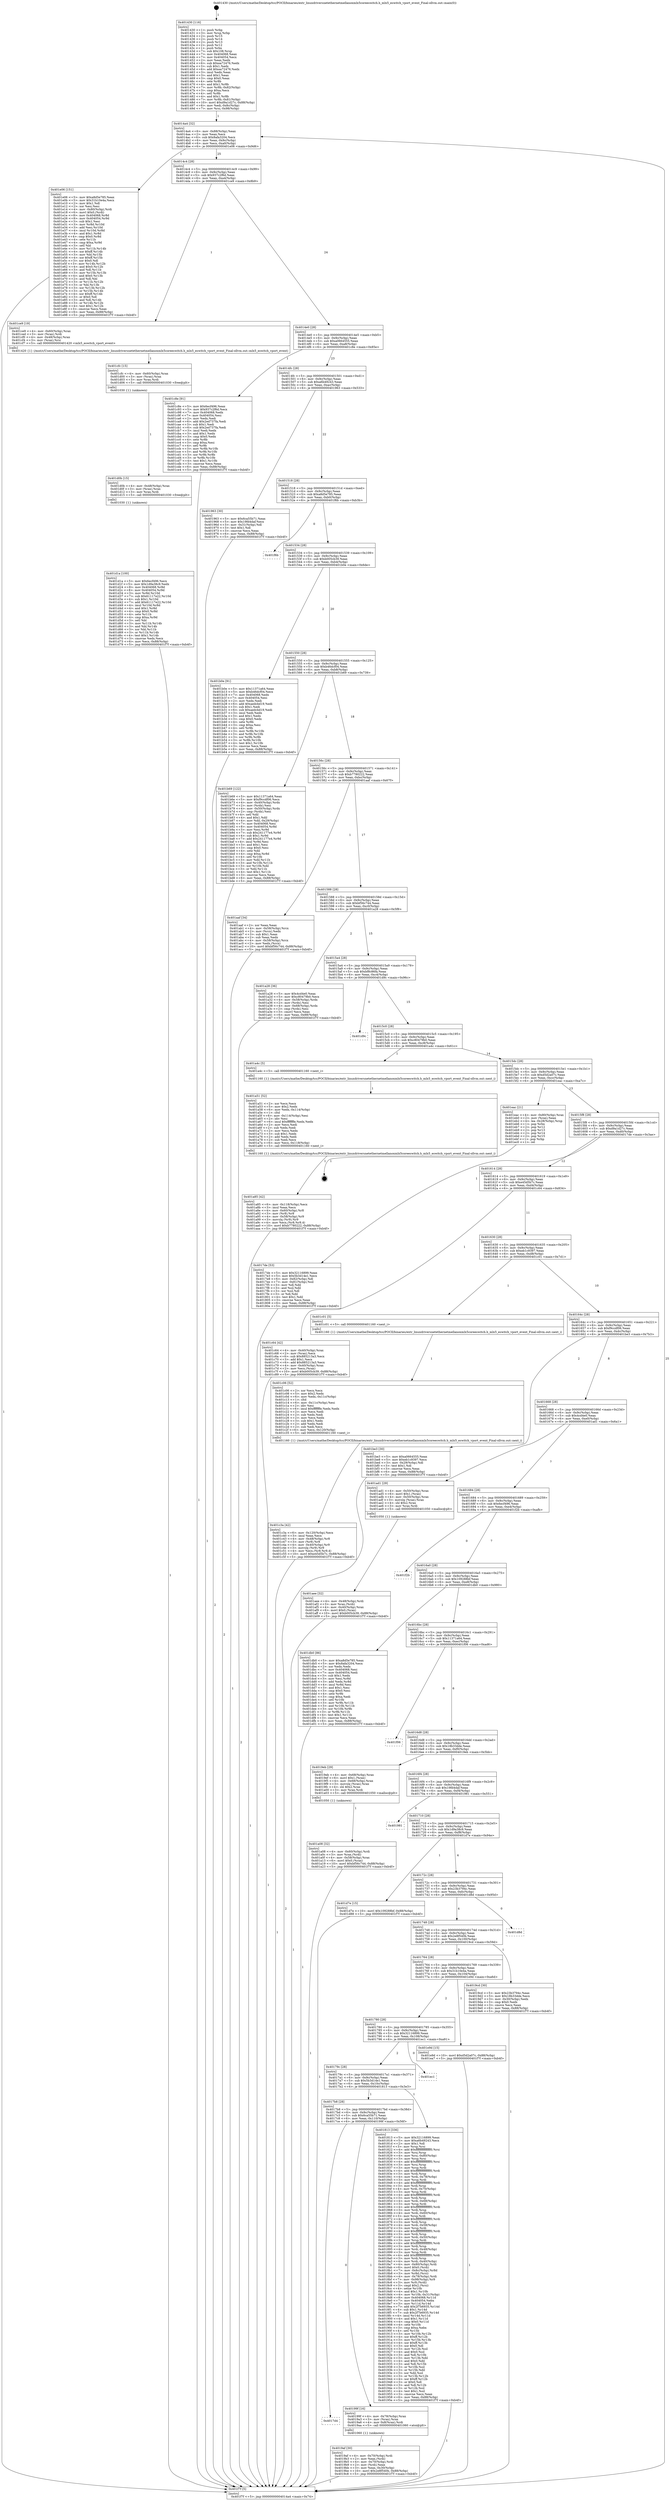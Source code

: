 digraph "0x401430" {
  label = "0x401430 (/mnt/c/Users/mathe/Desktop/tcc/POCII/binaries/extr_linuxdriversnetethernetmellanoxmlx5coreeswitch.h_mlx5_eswitch_vport_event_Final-ollvm.out::main(0))"
  labelloc = "t"
  node[shape=record]

  Entry [label="",width=0.3,height=0.3,shape=circle,fillcolor=black,style=filled]
  "0x4014a4" [label="{
     0x4014a4 [32]\l
     | [instrs]\l
     &nbsp;&nbsp;0x4014a4 \<+6\>: mov -0x88(%rbp),%eax\l
     &nbsp;&nbsp;0x4014aa \<+2\>: mov %eax,%ecx\l
     &nbsp;&nbsp;0x4014ac \<+6\>: sub $0x8afa3204,%ecx\l
     &nbsp;&nbsp;0x4014b2 \<+6\>: mov %eax,-0x9c(%rbp)\l
     &nbsp;&nbsp;0x4014b8 \<+6\>: mov %ecx,-0xa0(%rbp)\l
     &nbsp;&nbsp;0x4014be \<+6\>: je 0000000000401e06 \<main+0x9d6\>\l
  }"]
  "0x401e06" [label="{
     0x401e06 [151]\l
     | [instrs]\l
     &nbsp;&nbsp;0x401e06 \<+5\>: mov $0xa8d5e785,%eax\l
     &nbsp;&nbsp;0x401e0b \<+5\>: mov $0x31b10e4a,%ecx\l
     &nbsp;&nbsp;0x401e10 \<+2\>: mov $0x1,%dl\l
     &nbsp;&nbsp;0x401e12 \<+2\>: xor %esi,%esi\l
     &nbsp;&nbsp;0x401e14 \<+4\>: mov -0x80(%rbp),%rdi\l
     &nbsp;&nbsp;0x401e18 \<+6\>: movl $0x0,(%rdi)\l
     &nbsp;&nbsp;0x401e1e \<+8\>: mov 0x404068,%r8d\l
     &nbsp;&nbsp;0x401e26 \<+8\>: mov 0x404054,%r9d\l
     &nbsp;&nbsp;0x401e2e \<+3\>: sub $0x1,%esi\l
     &nbsp;&nbsp;0x401e31 \<+3\>: mov %r8d,%r10d\l
     &nbsp;&nbsp;0x401e34 \<+3\>: add %esi,%r10d\l
     &nbsp;&nbsp;0x401e37 \<+4\>: imul %r10d,%r8d\l
     &nbsp;&nbsp;0x401e3b \<+4\>: and $0x1,%r8d\l
     &nbsp;&nbsp;0x401e3f \<+4\>: cmp $0x0,%r8d\l
     &nbsp;&nbsp;0x401e43 \<+4\>: sete %r11b\l
     &nbsp;&nbsp;0x401e47 \<+4\>: cmp $0xa,%r9d\l
     &nbsp;&nbsp;0x401e4b \<+3\>: setl %bl\l
     &nbsp;&nbsp;0x401e4e \<+3\>: mov %r11b,%r14b\l
     &nbsp;&nbsp;0x401e51 \<+4\>: xor $0xff,%r14b\l
     &nbsp;&nbsp;0x401e55 \<+3\>: mov %bl,%r15b\l
     &nbsp;&nbsp;0x401e58 \<+4\>: xor $0xff,%r15b\l
     &nbsp;&nbsp;0x401e5c \<+3\>: xor $0x0,%dl\l
     &nbsp;&nbsp;0x401e5f \<+3\>: mov %r14b,%r12b\l
     &nbsp;&nbsp;0x401e62 \<+4\>: and $0x0,%r12b\l
     &nbsp;&nbsp;0x401e66 \<+3\>: and %dl,%r11b\l
     &nbsp;&nbsp;0x401e69 \<+3\>: mov %r15b,%r13b\l
     &nbsp;&nbsp;0x401e6c \<+4\>: and $0x0,%r13b\l
     &nbsp;&nbsp;0x401e70 \<+2\>: and %dl,%bl\l
     &nbsp;&nbsp;0x401e72 \<+3\>: or %r11b,%r12b\l
     &nbsp;&nbsp;0x401e75 \<+3\>: or %bl,%r13b\l
     &nbsp;&nbsp;0x401e78 \<+3\>: xor %r13b,%r12b\l
     &nbsp;&nbsp;0x401e7b \<+3\>: or %r15b,%r14b\l
     &nbsp;&nbsp;0x401e7e \<+4\>: xor $0xff,%r14b\l
     &nbsp;&nbsp;0x401e82 \<+3\>: or $0x0,%dl\l
     &nbsp;&nbsp;0x401e85 \<+3\>: and %dl,%r14b\l
     &nbsp;&nbsp;0x401e88 \<+3\>: or %r14b,%r12b\l
     &nbsp;&nbsp;0x401e8b \<+4\>: test $0x1,%r12b\l
     &nbsp;&nbsp;0x401e8f \<+3\>: cmovne %ecx,%eax\l
     &nbsp;&nbsp;0x401e92 \<+6\>: mov %eax,-0x88(%rbp)\l
     &nbsp;&nbsp;0x401e98 \<+5\>: jmp 0000000000401f7f \<main+0xb4f\>\l
  }"]
  "0x4014c4" [label="{
     0x4014c4 [28]\l
     | [instrs]\l
     &nbsp;&nbsp;0x4014c4 \<+5\>: jmp 00000000004014c9 \<main+0x99\>\l
     &nbsp;&nbsp;0x4014c9 \<+6\>: mov -0x9c(%rbp),%eax\l
     &nbsp;&nbsp;0x4014cf \<+5\>: sub $0x937c2f6d,%eax\l
     &nbsp;&nbsp;0x4014d4 \<+6\>: mov %eax,-0xa4(%rbp)\l
     &nbsp;&nbsp;0x4014da \<+6\>: je 0000000000401ce9 \<main+0x8b9\>\l
  }"]
  Exit [label="",width=0.3,height=0.3,shape=circle,fillcolor=black,style=filled,peripheries=2]
  "0x401ce9" [label="{
     0x401ce9 [19]\l
     | [instrs]\l
     &nbsp;&nbsp;0x401ce9 \<+4\>: mov -0x60(%rbp),%rax\l
     &nbsp;&nbsp;0x401ced \<+3\>: mov (%rax),%rdi\l
     &nbsp;&nbsp;0x401cf0 \<+4\>: mov -0x48(%rbp),%rax\l
     &nbsp;&nbsp;0x401cf4 \<+3\>: mov (%rax),%rsi\l
     &nbsp;&nbsp;0x401cf7 \<+5\>: call 0000000000401420 \<mlx5_eswitch_vport_event\>\l
     | [calls]\l
     &nbsp;&nbsp;0x401420 \{1\} (/mnt/c/Users/mathe/Desktop/tcc/POCII/binaries/extr_linuxdriversnetethernetmellanoxmlx5coreeswitch.h_mlx5_eswitch_vport_event_Final-ollvm.out::mlx5_eswitch_vport_event)\l
  }"]
  "0x4014e0" [label="{
     0x4014e0 [28]\l
     | [instrs]\l
     &nbsp;&nbsp;0x4014e0 \<+5\>: jmp 00000000004014e5 \<main+0xb5\>\l
     &nbsp;&nbsp;0x4014e5 \<+6\>: mov -0x9c(%rbp),%eax\l
     &nbsp;&nbsp;0x4014eb \<+5\>: sub $0xa0664555,%eax\l
     &nbsp;&nbsp;0x4014f0 \<+6\>: mov %eax,-0xa8(%rbp)\l
     &nbsp;&nbsp;0x4014f6 \<+6\>: je 0000000000401c8e \<main+0x85e\>\l
  }"]
  "0x401d1a" [label="{
     0x401d1a [100]\l
     | [instrs]\l
     &nbsp;&nbsp;0x401d1a \<+5\>: mov $0x6ecf496,%ecx\l
     &nbsp;&nbsp;0x401d1f \<+5\>: mov $0x1d9a38c9,%edx\l
     &nbsp;&nbsp;0x401d24 \<+8\>: mov 0x404068,%r8d\l
     &nbsp;&nbsp;0x401d2c \<+8\>: mov 0x404054,%r9d\l
     &nbsp;&nbsp;0x401d34 \<+3\>: mov %r8d,%r10d\l
     &nbsp;&nbsp;0x401d37 \<+7\>: sub $0x61117e22,%r10d\l
     &nbsp;&nbsp;0x401d3e \<+4\>: sub $0x1,%r10d\l
     &nbsp;&nbsp;0x401d42 \<+7\>: add $0x61117e22,%r10d\l
     &nbsp;&nbsp;0x401d49 \<+4\>: imul %r10d,%r8d\l
     &nbsp;&nbsp;0x401d4d \<+4\>: and $0x1,%r8d\l
     &nbsp;&nbsp;0x401d51 \<+4\>: cmp $0x0,%r8d\l
     &nbsp;&nbsp;0x401d55 \<+4\>: sete %r11b\l
     &nbsp;&nbsp;0x401d59 \<+4\>: cmp $0xa,%r9d\l
     &nbsp;&nbsp;0x401d5d \<+3\>: setl %bl\l
     &nbsp;&nbsp;0x401d60 \<+3\>: mov %r11b,%r14b\l
     &nbsp;&nbsp;0x401d63 \<+3\>: and %bl,%r14b\l
     &nbsp;&nbsp;0x401d66 \<+3\>: xor %bl,%r11b\l
     &nbsp;&nbsp;0x401d69 \<+3\>: or %r11b,%r14b\l
     &nbsp;&nbsp;0x401d6c \<+4\>: test $0x1,%r14b\l
     &nbsp;&nbsp;0x401d70 \<+3\>: cmovne %edx,%ecx\l
     &nbsp;&nbsp;0x401d73 \<+6\>: mov %ecx,-0x88(%rbp)\l
     &nbsp;&nbsp;0x401d79 \<+5\>: jmp 0000000000401f7f \<main+0xb4f\>\l
  }"]
  "0x401c8e" [label="{
     0x401c8e [91]\l
     | [instrs]\l
     &nbsp;&nbsp;0x401c8e \<+5\>: mov $0x6ecf496,%eax\l
     &nbsp;&nbsp;0x401c93 \<+5\>: mov $0x937c2f6d,%ecx\l
     &nbsp;&nbsp;0x401c98 \<+7\>: mov 0x404068,%edx\l
     &nbsp;&nbsp;0x401c9f \<+7\>: mov 0x404054,%esi\l
     &nbsp;&nbsp;0x401ca6 \<+2\>: mov %edx,%edi\l
     &nbsp;&nbsp;0x401ca8 \<+6\>: add $0x2ed737fa,%edi\l
     &nbsp;&nbsp;0x401cae \<+3\>: sub $0x1,%edi\l
     &nbsp;&nbsp;0x401cb1 \<+6\>: sub $0x2ed737fa,%edi\l
     &nbsp;&nbsp;0x401cb7 \<+3\>: imul %edi,%edx\l
     &nbsp;&nbsp;0x401cba \<+3\>: and $0x1,%edx\l
     &nbsp;&nbsp;0x401cbd \<+3\>: cmp $0x0,%edx\l
     &nbsp;&nbsp;0x401cc0 \<+4\>: sete %r8b\l
     &nbsp;&nbsp;0x401cc4 \<+3\>: cmp $0xa,%esi\l
     &nbsp;&nbsp;0x401cc7 \<+4\>: setl %r9b\l
     &nbsp;&nbsp;0x401ccb \<+3\>: mov %r8b,%r10b\l
     &nbsp;&nbsp;0x401cce \<+3\>: and %r9b,%r10b\l
     &nbsp;&nbsp;0x401cd1 \<+3\>: xor %r9b,%r8b\l
     &nbsp;&nbsp;0x401cd4 \<+3\>: or %r8b,%r10b\l
     &nbsp;&nbsp;0x401cd7 \<+4\>: test $0x1,%r10b\l
     &nbsp;&nbsp;0x401cdb \<+3\>: cmovne %ecx,%eax\l
     &nbsp;&nbsp;0x401cde \<+6\>: mov %eax,-0x88(%rbp)\l
     &nbsp;&nbsp;0x401ce4 \<+5\>: jmp 0000000000401f7f \<main+0xb4f\>\l
  }"]
  "0x4014fc" [label="{
     0x4014fc [28]\l
     | [instrs]\l
     &nbsp;&nbsp;0x4014fc \<+5\>: jmp 0000000000401501 \<main+0xd1\>\l
     &nbsp;&nbsp;0x401501 \<+6\>: mov -0x9c(%rbp),%eax\l
     &nbsp;&nbsp;0x401507 \<+5\>: sub $0xa6b49243,%eax\l
     &nbsp;&nbsp;0x40150c \<+6\>: mov %eax,-0xac(%rbp)\l
     &nbsp;&nbsp;0x401512 \<+6\>: je 0000000000401963 \<main+0x533\>\l
  }"]
  "0x401d0b" [label="{
     0x401d0b [15]\l
     | [instrs]\l
     &nbsp;&nbsp;0x401d0b \<+4\>: mov -0x48(%rbp),%rax\l
     &nbsp;&nbsp;0x401d0f \<+3\>: mov (%rax),%rax\l
     &nbsp;&nbsp;0x401d12 \<+3\>: mov %rax,%rdi\l
     &nbsp;&nbsp;0x401d15 \<+5\>: call 0000000000401030 \<free@plt\>\l
     | [calls]\l
     &nbsp;&nbsp;0x401030 \{1\} (unknown)\l
  }"]
  "0x401963" [label="{
     0x401963 [30]\l
     | [instrs]\l
     &nbsp;&nbsp;0x401963 \<+5\>: mov $0x6ca55b71,%eax\l
     &nbsp;&nbsp;0x401968 \<+5\>: mov $0x19fd4daf,%ecx\l
     &nbsp;&nbsp;0x40196d \<+3\>: mov -0x31(%rbp),%dl\l
     &nbsp;&nbsp;0x401970 \<+3\>: test $0x1,%dl\l
     &nbsp;&nbsp;0x401973 \<+3\>: cmovne %ecx,%eax\l
     &nbsp;&nbsp;0x401976 \<+6\>: mov %eax,-0x88(%rbp)\l
     &nbsp;&nbsp;0x40197c \<+5\>: jmp 0000000000401f7f \<main+0xb4f\>\l
  }"]
  "0x401518" [label="{
     0x401518 [28]\l
     | [instrs]\l
     &nbsp;&nbsp;0x401518 \<+5\>: jmp 000000000040151d \<main+0xed\>\l
     &nbsp;&nbsp;0x40151d \<+6\>: mov -0x9c(%rbp),%eax\l
     &nbsp;&nbsp;0x401523 \<+5\>: sub $0xa8d5e785,%eax\l
     &nbsp;&nbsp;0x401528 \<+6\>: mov %eax,-0xb0(%rbp)\l
     &nbsp;&nbsp;0x40152e \<+6\>: je 0000000000401f6b \<main+0xb3b\>\l
  }"]
  "0x401cfc" [label="{
     0x401cfc [15]\l
     | [instrs]\l
     &nbsp;&nbsp;0x401cfc \<+4\>: mov -0x60(%rbp),%rax\l
     &nbsp;&nbsp;0x401d00 \<+3\>: mov (%rax),%rax\l
     &nbsp;&nbsp;0x401d03 \<+3\>: mov %rax,%rdi\l
     &nbsp;&nbsp;0x401d06 \<+5\>: call 0000000000401030 \<free@plt\>\l
     | [calls]\l
     &nbsp;&nbsp;0x401030 \{1\} (unknown)\l
  }"]
  "0x401f6b" [label="{
     0x401f6b\l
  }", style=dashed]
  "0x401534" [label="{
     0x401534 [28]\l
     | [instrs]\l
     &nbsp;&nbsp;0x401534 \<+5\>: jmp 0000000000401539 \<main+0x109\>\l
     &nbsp;&nbsp;0x401539 \<+6\>: mov -0x9c(%rbp),%eax\l
     &nbsp;&nbsp;0x40153f \<+5\>: sub $0xb005cb39,%eax\l
     &nbsp;&nbsp;0x401544 \<+6\>: mov %eax,-0xb4(%rbp)\l
     &nbsp;&nbsp;0x40154a \<+6\>: je 0000000000401b0e \<main+0x6de\>\l
  }"]
  "0x401c3a" [label="{
     0x401c3a [42]\l
     | [instrs]\l
     &nbsp;&nbsp;0x401c3a \<+6\>: mov -0x120(%rbp),%ecx\l
     &nbsp;&nbsp;0x401c40 \<+3\>: imul %eax,%ecx\l
     &nbsp;&nbsp;0x401c43 \<+4\>: mov -0x48(%rbp),%r8\l
     &nbsp;&nbsp;0x401c47 \<+3\>: mov (%r8),%r8\l
     &nbsp;&nbsp;0x401c4a \<+4\>: mov -0x40(%rbp),%r9\l
     &nbsp;&nbsp;0x401c4e \<+3\>: movslq (%r9),%r9\l
     &nbsp;&nbsp;0x401c51 \<+4\>: mov %ecx,(%r8,%r9,4)\l
     &nbsp;&nbsp;0x401c55 \<+10\>: movl $0xe45d5b7c,-0x88(%rbp)\l
     &nbsp;&nbsp;0x401c5f \<+5\>: jmp 0000000000401f7f \<main+0xb4f\>\l
  }"]
  "0x401b0e" [label="{
     0x401b0e [91]\l
     | [instrs]\l
     &nbsp;&nbsp;0x401b0e \<+5\>: mov $0x11371a64,%eax\l
     &nbsp;&nbsp;0x401b13 \<+5\>: mov $0xb46dcf04,%ecx\l
     &nbsp;&nbsp;0x401b18 \<+7\>: mov 0x404068,%edx\l
     &nbsp;&nbsp;0x401b1f \<+7\>: mov 0x404054,%esi\l
     &nbsp;&nbsp;0x401b26 \<+2\>: mov %edx,%edi\l
     &nbsp;&nbsp;0x401b28 \<+6\>: add $0xaedcbd19,%edi\l
     &nbsp;&nbsp;0x401b2e \<+3\>: sub $0x1,%edi\l
     &nbsp;&nbsp;0x401b31 \<+6\>: sub $0xaedcbd19,%edi\l
     &nbsp;&nbsp;0x401b37 \<+3\>: imul %edi,%edx\l
     &nbsp;&nbsp;0x401b3a \<+3\>: and $0x1,%edx\l
     &nbsp;&nbsp;0x401b3d \<+3\>: cmp $0x0,%edx\l
     &nbsp;&nbsp;0x401b40 \<+4\>: sete %r8b\l
     &nbsp;&nbsp;0x401b44 \<+3\>: cmp $0xa,%esi\l
     &nbsp;&nbsp;0x401b47 \<+4\>: setl %r9b\l
     &nbsp;&nbsp;0x401b4b \<+3\>: mov %r8b,%r10b\l
     &nbsp;&nbsp;0x401b4e \<+3\>: and %r9b,%r10b\l
     &nbsp;&nbsp;0x401b51 \<+3\>: xor %r9b,%r8b\l
     &nbsp;&nbsp;0x401b54 \<+3\>: or %r8b,%r10b\l
     &nbsp;&nbsp;0x401b57 \<+4\>: test $0x1,%r10b\l
     &nbsp;&nbsp;0x401b5b \<+3\>: cmovne %ecx,%eax\l
     &nbsp;&nbsp;0x401b5e \<+6\>: mov %eax,-0x88(%rbp)\l
     &nbsp;&nbsp;0x401b64 \<+5\>: jmp 0000000000401f7f \<main+0xb4f\>\l
  }"]
  "0x401550" [label="{
     0x401550 [28]\l
     | [instrs]\l
     &nbsp;&nbsp;0x401550 \<+5\>: jmp 0000000000401555 \<main+0x125\>\l
     &nbsp;&nbsp;0x401555 \<+6\>: mov -0x9c(%rbp),%eax\l
     &nbsp;&nbsp;0x40155b \<+5\>: sub $0xb46dcf04,%eax\l
     &nbsp;&nbsp;0x401560 \<+6\>: mov %eax,-0xb8(%rbp)\l
     &nbsp;&nbsp;0x401566 \<+6\>: je 0000000000401b69 \<main+0x739\>\l
  }"]
  "0x401c06" [label="{
     0x401c06 [52]\l
     | [instrs]\l
     &nbsp;&nbsp;0x401c06 \<+2\>: xor %ecx,%ecx\l
     &nbsp;&nbsp;0x401c08 \<+5\>: mov $0x2,%edx\l
     &nbsp;&nbsp;0x401c0d \<+6\>: mov %edx,-0x11c(%rbp)\l
     &nbsp;&nbsp;0x401c13 \<+1\>: cltd\l
     &nbsp;&nbsp;0x401c14 \<+6\>: mov -0x11c(%rbp),%esi\l
     &nbsp;&nbsp;0x401c1a \<+2\>: idiv %esi\l
     &nbsp;&nbsp;0x401c1c \<+6\>: imul $0xfffffffe,%edx,%edx\l
     &nbsp;&nbsp;0x401c22 \<+2\>: mov %ecx,%edi\l
     &nbsp;&nbsp;0x401c24 \<+2\>: sub %edx,%edi\l
     &nbsp;&nbsp;0x401c26 \<+2\>: mov %ecx,%edx\l
     &nbsp;&nbsp;0x401c28 \<+3\>: sub $0x1,%edx\l
     &nbsp;&nbsp;0x401c2b \<+2\>: add %edx,%edi\l
     &nbsp;&nbsp;0x401c2d \<+2\>: sub %edi,%ecx\l
     &nbsp;&nbsp;0x401c2f \<+6\>: mov %ecx,-0x120(%rbp)\l
     &nbsp;&nbsp;0x401c35 \<+5\>: call 0000000000401160 \<next_i\>\l
     | [calls]\l
     &nbsp;&nbsp;0x401160 \{1\} (/mnt/c/Users/mathe/Desktop/tcc/POCII/binaries/extr_linuxdriversnetethernetmellanoxmlx5coreeswitch.h_mlx5_eswitch_vport_event_Final-ollvm.out::next_i)\l
  }"]
  "0x401b69" [label="{
     0x401b69 [122]\l
     | [instrs]\l
     &nbsp;&nbsp;0x401b69 \<+5\>: mov $0x11371a64,%eax\l
     &nbsp;&nbsp;0x401b6e \<+5\>: mov $0xf9ccdf06,%ecx\l
     &nbsp;&nbsp;0x401b73 \<+4\>: mov -0x40(%rbp),%rdx\l
     &nbsp;&nbsp;0x401b77 \<+2\>: mov (%rdx),%esi\l
     &nbsp;&nbsp;0x401b79 \<+4\>: mov -0x50(%rbp),%rdx\l
     &nbsp;&nbsp;0x401b7d \<+2\>: cmp (%rdx),%esi\l
     &nbsp;&nbsp;0x401b7f \<+4\>: setl %dil\l
     &nbsp;&nbsp;0x401b83 \<+4\>: and $0x1,%dil\l
     &nbsp;&nbsp;0x401b87 \<+4\>: mov %dil,-0x29(%rbp)\l
     &nbsp;&nbsp;0x401b8b \<+7\>: mov 0x404068,%esi\l
     &nbsp;&nbsp;0x401b92 \<+8\>: mov 0x404054,%r8d\l
     &nbsp;&nbsp;0x401b9a \<+3\>: mov %esi,%r9d\l
     &nbsp;&nbsp;0x401b9d \<+7\>: sub $0x241177e4,%r9d\l
     &nbsp;&nbsp;0x401ba4 \<+4\>: sub $0x1,%r9d\l
     &nbsp;&nbsp;0x401ba8 \<+7\>: add $0x241177e4,%r9d\l
     &nbsp;&nbsp;0x401baf \<+4\>: imul %r9d,%esi\l
     &nbsp;&nbsp;0x401bb3 \<+3\>: and $0x1,%esi\l
     &nbsp;&nbsp;0x401bb6 \<+3\>: cmp $0x0,%esi\l
     &nbsp;&nbsp;0x401bb9 \<+4\>: sete %dil\l
     &nbsp;&nbsp;0x401bbd \<+4\>: cmp $0xa,%r8d\l
     &nbsp;&nbsp;0x401bc1 \<+4\>: setl %r10b\l
     &nbsp;&nbsp;0x401bc5 \<+3\>: mov %dil,%r11b\l
     &nbsp;&nbsp;0x401bc8 \<+3\>: and %r10b,%r11b\l
     &nbsp;&nbsp;0x401bcb \<+3\>: xor %r10b,%dil\l
     &nbsp;&nbsp;0x401bce \<+3\>: or %dil,%r11b\l
     &nbsp;&nbsp;0x401bd1 \<+4\>: test $0x1,%r11b\l
     &nbsp;&nbsp;0x401bd5 \<+3\>: cmovne %ecx,%eax\l
     &nbsp;&nbsp;0x401bd8 \<+6\>: mov %eax,-0x88(%rbp)\l
     &nbsp;&nbsp;0x401bde \<+5\>: jmp 0000000000401f7f \<main+0xb4f\>\l
  }"]
  "0x40156c" [label="{
     0x40156c [28]\l
     | [instrs]\l
     &nbsp;&nbsp;0x40156c \<+5\>: jmp 0000000000401571 \<main+0x141\>\l
     &nbsp;&nbsp;0x401571 \<+6\>: mov -0x9c(%rbp),%eax\l
     &nbsp;&nbsp;0x401577 \<+5\>: sub $0xb7780222,%eax\l
     &nbsp;&nbsp;0x40157c \<+6\>: mov %eax,-0xbc(%rbp)\l
     &nbsp;&nbsp;0x401582 \<+6\>: je 0000000000401aaf \<main+0x67f\>\l
  }"]
  "0x401aee" [label="{
     0x401aee [32]\l
     | [instrs]\l
     &nbsp;&nbsp;0x401aee \<+4\>: mov -0x48(%rbp),%rdi\l
     &nbsp;&nbsp;0x401af2 \<+3\>: mov %rax,(%rdi)\l
     &nbsp;&nbsp;0x401af5 \<+4\>: mov -0x40(%rbp),%rax\l
     &nbsp;&nbsp;0x401af9 \<+6\>: movl $0x0,(%rax)\l
     &nbsp;&nbsp;0x401aff \<+10\>: movl $0xb005cb39,-0x88(%rbp)\l
     &nbsp;&nbsp;0x401b09 \<+5\>: jmp 0000000000401f7f \<main+0xb4f\>\l
  }"]
  "0x401aaf" [label="{
     0x401aaf [34]\l
     | [instrs]\l
     &nbsp;&nbsp;0x401aaf \<+2\>: xor %eax,%eax\l
     &nbsp;&nbsp;0x401ab1 \<+4\>: mov -0x58(%rbp),%rcx\l
     &nbsp;&nbsp;0x401ab5 \<+2\>: mov (%rcx),%edx\l
     &nbsp;&nbsp;0x401ab7 \<+3\>: sub $0x1,%eax\l
     &nbsp;&nbsp;0x401aba \<+2\>: sub %eax,%edx\l
     &nbsp;&nbsp;0x401abc \<+4\>: mov -0x58(%rbp),%rcx\l
     &nbsp;&nbsp;0x401ac0 \<+2\>: mov %edx,(%rcx)\l
     &nbsp;&nbsp;0x401ac2 \<+10\>: movl $0xbf56c744,-0x88(%rbp)\l
     &nbsp;&nbsp;0x401acc \<+5\>: jmp 0000000000401f7f \<main+0xb4f\>\l
  }"]
  "0x401588" [label="{
     0x401588 [28]\l
     | [instrs]\l
     &nbsp;&nbsp;0x401588 \<+5\>: jmp 000000000040158d \<main+0x15d\>\l
     &nbsp;&nbsp;0x40158d \<+6\>: mov -0x9c(%rbp),%eax\l
     &nbsp;&nbsp;0x401593 \<+5\>: sub $0xbf56c744,%eax\l
     &nbsp;&nbsp;0x401598 \<+6\>: mov %eax,-0xc0(%rbp)\l
     &nbsp;&nbsp;0x40159e \<+6\>: je 0000000000401a28 \<main+0x5f8\>\l
  }"]
  "0x401a85" [label="{
     0x401a85 [42]\l
     | [instrs]\l
     &nbsp;&nbsp;0x401a85 \<+6\>: mov -0x118(%rbp),%ecx\l
     &nbsp;&nbsp;0x401a8b \<+3\>: imul %eax,%ecx\l
     &nbsp;&nbsp;0x401a8e \<+4\>: mov -0x60(%rbp),%r8\l
     &nbsp;&nbsp;0x401a92 \<+3\>: mov (%r8),%r8\l
     &nbsp;&nbsp;0x401a95 \<+4\>: mov -0x58(%rbp),%r9\l
     &nbsp;&nbsp;0x401a99 \<+3\>: movslq (%r9),%r9\l
     &nbsp;&nbsp;0x401a9c \<+4\>: mov %ecx,(%r8,%r9,4)\l
     &nbsp;&nbsp;0x401aa0 \<+10\>: movl $0xb7780222,-0x88(%rbp)\l
     &nbsp;&nbsp;0x401aaa \<+5\>: jmp 0000000000401f7f \<main+0xb4f\>\l
  }"]
  "0x401a28" [label="{
     0x401a28 [36]\l
     | [instrs]\l
     &nbsp;&nbsp;0x401a28 \<+5\>: mov $0x4cd4e0,%eax\l
     &nbsp;&nbsp;0x401a2d \<+5\>: mov $0xc80479b0,%ecx\l
     &nbsp;&nbsp;0x401a32 \<+4\>: mov -0x58(%rbp),%rdx\l
     &nbsp;&nbsp;0x401a36 \<+2\>: mov (%rdx),%esi\l
     &nbsp;&nbsp;0x401a38 \<+4\>: mov -0x68(%rbp),%rdx\l
     &nbsp;&nbsp;0x401a3c \<+2\>: cmp (%rdx),%esi\l
     &nbsp;&nbsp;0x401a3e \<+3\>: cmovl %ecx,%eax\l
     &nbsp;&nbsp;0x401a41 \<+6\>: mov %eax,-0x88(%rbp)\l
     &nbsp;&nbsp;0x401a47 \<+5\>: jmp 0000000000401f7f \<main+0xb4f\>\l
  }"]
  "0x4015a4" [label="{
     0x4015a4 [28]\l
     | [instrs]\l
     &nbsp;&nbsp;0x4015a4 \<+5\>: jmp 00000000004015a9 \<main+0x179\>\l
     &nbsp;&nbsp;0x4015a9 \<+6\>: mov -0x9c(%rbp),%eax\l
     &nbsp;&nbsp;0x4015af \<+5\>: sub $0xbf8c86fa,%eax\l
     &nbsp;&nbsp;0x4015b4 \<+6\>: mov %eax,-0xc4(%rbp)\l
     &nbsp;&nbsp;0x4015ba \<+6\>: je 0000000000401d9c \<main+0x96c\>\l
  }"]
  "0x401a51" [label="{
     0x401a51 [52]\l
     | [instrs]\l
     &nbsp;&nbsp;0x401a51 \<+2\>: xor %ecx,%ecx\l
     &nbsp;&nbsp;0x401a53 \<+5\>: mov $0x2,%edx\l
     &nbsp;&nbsp;0x401a58 \<+6\>: mov %edx,-0x114(%rbp)\l
     &nbsp;&nbsp;0x401a5e \<+1\>: cltd\l
     &nbsp;&nbsp;0x401a5f \<+6\>: mov -0x114(%rbp),%esi\l
     &nbsp;&nbsp;0x401a65 \<+2\>: idiv %esi\l
     &nbsp;&nbsp;0x401a67 \<+6\>: imul $0xfffffffe,%edx,%edx\l
     &nbsp;&nbsp;0x401a6d \<+2\>: mov %ecx,%edi\l
     &nbsp;&nbsp;0x401a6f \<+2\>: sub %edx,%edi\l
     &nbsp;&nbsp;0x401a71 \<+2\>: mov %ecx,%edx\l
     &nbsp;&nbsp;0x401a73 \<+3\>: sub $0x1,%edx\l
     &nbsp;&nbsp;0x401a76 \<+2\>: add %edx,%edi\l
     &nbsp;&nbsp;0x401a78 \<+2\>: sub %edi,%ecx\l
     &nbsp;&nbsp;0x401a7a \<+6\>: mov %ecx,-0x118(%rbp)\l
     &nbsp;&nbsp;0x401a80 \<+5\>: call 0000000000401160 \<next_i\>\l
     | [calls]\l
     &nbsp;&nbsp;0x401160 \{1\} (/mnt/c/Users/mathe/Desktop/tcc/POCII/binaries/extr_linuxdriversnetethernetmellanoxmlx5coreeswitch.h_mlx5_eswitch_vport_event_Final-ollvm.out::next_i)\l
  }"]
  "0x401d9c" [label="{
     0x401d9c\l
  }", style=dashed]
  "0x4015c0" [label="{
     0x4015c0 [28]\l
     | [instrs]\l
     &nbsp;&nbsp;0x4015c0 \<+5\>: jmp 00000000004015c5 \<main+0x195\>\l
     &nbsp;&nbsp;0x4015c5 \<+6\>: mov -0x9c(%rbp),%eax\l
     &nbsp;&nbsp;0x4015cb \<+5\>: sub $0xc80479b0,%eax\l
     &nbsp;&nbsp;0x4015d0 \<+6\>: mov %eax,-0xc8(%rbp)\l
     &nbsp;&nbsp;0x4015d6 \<+6\>: je 0000000000401a4c \<main+0x61c\>\l
  }"]
  "0x401a08" [label="{
     0x401a08 [32]\l
     | [instrs]\l
     &nbsp;&nbsp;0x401a08 \<+4\>: mov -0x60(%rbp),%rdi\l
     &nbsp;&nbsp;0x401a0c \<+3\>: mov %rax,(%rdi)\l
     &nbsp;&nbsp;0x401a0f \<+4\>: mov -0x58(%rbp),%rax\l
     &nbsp;&nbsp;0x401a13 \<+6\>: movl $0x0,(%rax)\l
     &nbsp;&nbsp;0x401a19 \<+10\>: movl $0xbf56c744,-0x88(%rbp)\l
     &nbsp;&nbsp;0x401a23 \<+5\>: jmp 0000000000401f7f \<main+0xb4f\>\l
  }"]
  "0x401a4c" [label="{
     0x401a4c [5]\l
     | [instrs]\l
     &nbsp;&nbsp;0x401a4c \<+5\>: call 0000000000401160 \<next_i\>\l
     | [calls]\l
     &nbsp;&nbsp;0x401160 \{1\} (/mnt/c/Users/mathe/Desktop/tcc/POCII/binaries/extr_linuxdriversnetethernetmellanoxmlx5coreeswitch.h_mlx5_eswitch_vport_event_Final-ollvm.out::next_i)\l
  }"]
  "0x4015dc" [label="{
     0x4015dc [28]\l
     | [instrs]\l
     &nbsp;&nbsp;0x4015dc \<+5\>: jmp 00000000004015e1 \<main+0x1b1\>\l
     &nbsp;&nbsp;0x4015e1 \<+6\>: mov -0x9c(%rbp),%eax\l
     &nbsp;&nbsp;0x4015e7 \<+5\>: sub $0xd5d2a07c,%eax\l
     &nbsp;&nbsp;0x4015ec \<+6\>: mov %eax,-0xcc(%rbp)\l
     &nbsp;&nbsp;0x4015f2 \<+6\>: je 0000000000401eac \<main+0xa7c\>\l
  }"]
  "0x4019af" [label="{
     0x4019af [30]\l
     | [instrs]\l
     &nbsp;&nbsp;0x4019af \<+4\>: mov -0x70(%rbp),%rdi\l
     &nbsp;&nbsp;0x4019b3 \<+2\>: mov %eax,(%rdi)\l
     &nbsp;&nbsp;0x4019b5 \<+4\>: mov -0x70(%rbp),%rdi\l
     &nbsp;&nbsp;0x4019b9 \<+2\>: mov (%rdi),%eax\l
     &nbsp;&nbsp;0x4019bb \<+3\>: mov %eax,-0x30(%rbp)\l
     &nbsp;&nbsp;0x4019be \<+10\>: movl $0x2e8f540b,-0x88(%rbp)\l
     &nbsp;&nbsp;0x4019c8 \<+5\>: jmp 0000000000401f7f \<main+0xb4f\>\l
  }"]
  "0x401eac" [label="{
     0x401eac [21]\l
     | [instrs]\l
     &nbsp;&nbsp;0x401eac \<+4\>: mov -0x80(%rbp),%rax\l
     &nbsp;&nbsp;0x401eb0 \<+2\>: mov (%rax),%eax\l
     &nbsp;&nbsp;0x401eb2 \<+4\>: lea -0x28(%rbp),%rsp\l
     &nbsp;&nbsp;0x401eb6 \<+1\>: pop %rbx\l
     &nbsp;&nbsp;0x401eb7 \<+2\>: pop %r12\l
     &nbsp;&nbsp;0x401eb9 \<+2\>: pop %r13\l
     &nbsp;&nbsp;0x401ebb \<+2\>: pop %r14\l
     &nbsp;&nbsp;0x401ebd \<+2\>: pop %r15\l
     &nbsp;&nbsp;0x401ebf \<+1\>: pop %rbp\l
     &nbsp;&nbsp;0x401ec0 \<+1\>: ret\l
  }"]
  "0x4015f8" [label="{
     0x4015f8 [28]\l
     | [instrs]\l
     &nbsp;&nbsp;0x4015f8 \<+5\>: jmp 00000000004015fd \<main+0x1cd\>\l
     &nbsp;&nbsp;0x4015fd \<+6\>: mov -0x9c(%rbp),%eax\l
     &nbsp;&nbsp;0x401603 \<+5\>: sub $0xd9a1d27c,%eax\l
     &nbsp;&nbsp;0x401608 \<+6\>: mov %eax,-0xd0(%rbp)\l
     &nbsp;&nbsp;0x40160e \<+6\>: je 00000000004017de \<main+0x3ae\>\l
  }"]
  "0x4017d4" [label="{
     0x4017d4\l
  }", style=dashed]
  "0x4017de" [label="{
     0x4017de [53]\l
     | [instrs]\l
     &nbsp;&nbsp;0x4017de \<+5\>: mov $0x32116899,%eax\l
     &nbsp;&nbsp;0x4017e3 \<+5\>: mov $0x5b3d14e1,%ecx\l
     &nbsp;&nbsp;0x4017e8 \<+6\>: mov -0x82(%rbp),%dl\l
     &nbsp;&nbsp;0x4017ee \<+7\>: mov -0x81(%rbp),%sil\l
     &nbsp;&nbsp;0x4017f5 \<+3\>: mov %dl,%dil\l
     &nbsp;&nbsp;0x4017f8 \<+3\>: and %sil,%dil\l
     &nbsp;&nbsp;0x4017fb \<+3\>: xor %sil,%dl\l
     &nbsp;&nbsp;0x4017fe \<+3\>: or %dl,%dil\l
     &nbsp;&nbsp;0x401801 \<+4\>: test $0x1,%dil\l
     &nbsp;&nbsp;0x401805 \<+3\>: cmovne %ecx,%eax\l
     &nbsp;&nbsp;0x401808 \<+6\>: mov %eax,-0x88(%rbp)\l
     &nbsp;&nbsp;0x40180e \<+5\>: jmp 0000000000401f7f \<main+0xb4f\>\l
  }"]
  "0x401614" [label="{
     0x401614 [28]\l
     | [instrs]\l
     &nbsp;&nbsp;0x401614 \<+5\>: jmp 0000000000401619 \<main+0x1e9\>\l
     &nbsp;&nbsp;0x401619 \<+6\>: mov -0x9c(%rbp),%eax\l
     &nbsp;&nbsp;0x40161f \<+5\>: sub $0xe45d5b7c,%eax\l
     &nbsp;&nbsp;0x401624 \<+6\>: mov %eax,-0xd4(%rbp)\l
     &nbsp;&nbsp;0x40162a \<+6\>: je 0000000000401c64 \<main+0x834\>\l
  }"]
  "0x401f7f" [label="{
     0x401f7f [5]\l
     | [instrs]\l
     &nbsp;&nbsp;0x401f7f \<+5\>: jmp 00000000004014a4 \<main+0x74\>\l
  }"]
  "0x401430" [label="{
     0x401430 [116]\l
     | [instrs]\l
     &nbsp;&nbsp;0x401430 \<+1\>: push %rbp\l
     &nbsp;&nbsp;0x401431 \<+3\>: mov %rsp,%rbp\l
     &nbsp;&nbsp;0x401434 \<+2\>: push %r15\l
     &nbsp;&nbsp;0x401436 \<+2\>: push %r14\l
     &nbsp;&nbsp;0x401438 \<+2\>: push %r13\l
     &nbsp;&nbsp;0x40143a \<+2\>: push %r12\l
     &nbsp;&nbsp;0x40143c \<+1\>: push %rbx\l
     &nbsp;&nbsp;0x40143d \<+7\>: sub $0x108,%rsp\l
     &nbsp;&nbsp;0x401444 \<+7\>: mov 0x404068,%eax\l
     &nbsp;&nbsp;0x40144b \<+7\>: mov 0x404054,%ecx\l
     &nbsp;&nbsp;0x401452 \<+2\>: mov %eax,%edx\l
     &nbsp;&nbsp;0x401454 \<+6\>: sub $0xea72476,%edx\l
     &nbsp;&nbsp;0x40145a \<+3\>: sub $0x1,%edx\l
     &nbsp;&nbsp;0x40145d \<+6\>: add $0xea72476,%edx\l
     &nbsp;&nbsp;0x401463 \<+3\>: imul %edx,%eax\l
     &nbsp;&nbsp;0x401466 \<+3\>: and $0x1,%eax\l
     &nbsp;&nbsp;0x401469 \<+3\>: cmp $0x0,%eax\l
     &nbsp;&nbsp;0x40146c \<+4\>: sete %r8b\l
     &nbsp;&nbsp;0x401470 \<+4\>: and $0x1,%r8b\l
     &nbsp;&nbsp;0x401474 \<+7\>: mov %r8b,-0x82(%rbp)\l
     &nbsp;&nbsp;0x40147b \<+3\>: cmp $0xa,%ecx\l
     &nbsp;&nbsp;0x40147e \<+4\>: setl %r8b\l
     &nbsp;&nbsp;0x401482 \<+4\>: and $0x1,%r8b\l
     &nbsp;&nbsp;0x401486 \<+7\>: mov %r8b,-0x81(%rbp)\l
     &nbsp;&nbsp;0x40148d \<+10\>: movl $0xd9a1d27c,-0x88(%rbp)\l
     &nbsp;&nbsp;0x401497 \<+6\>: mov %edi,-0x8c(%rbp)\l
     &nbsp;&nbsp;0x40149d \<+7\>: mov %rsi,-0x98(%rbp)\l
  }"]
  "0x40199f" [label="{
     0x40199f [16]\l
     | [instrs]\l
     &nbsp;&nbsp;0x40199f \<+4\>: mov -0x78(%rbp),%rax\l
     &nbsp;&nbsp;0x4019a3 \<+3\>: mov (%rax),%rax\l
     &nbsp;&nbsp;0x4019a6 \<+4\>: mov 0x8(%rax),%rdi\l
     &nbsp;&nbsp;0x4019aa \<+5\>: call 0000000000401060 \<atoi@plt\>\l
     | [calls]\l
     &nbsp;&nbsp;0x401060 \{1\} (unknown)\l
  }"]
  "0x401c64" [label="{
     0x401c64 [42]\l
     | [instrs]\l
     &nbsp;&nbsp;0x401c64 \<+4\>: mov -0x40(%rbp),%rax\l
     &nbsp;&nbsp;0x401c68 \<+2\>: mov (%rax),%ecx\l
     &nbsp;&nbsp;0x401c6a \<+6\>: sub $0x885213a3,%ecx\l
     &nbsp;&nbsp;0x401c70 \<+3\>: add $0x1,%ecx\l
     &nbsp;&nbsp;0x401c73 \<+6\>: add $0x885213a3,%ecx\l
     &nbsp;&nbsp;0x401c79 \<+4\>: mov -0x40(%rbp),%rax\l
     &nbsp;&nbsp;0x401c7d \<+2\>: mov %ecx,(%rax)\l
     &nbsp;&nbsp;0x401c7f \<+10\>: movl $0xb005cb39,-0x88(%rbp)\l
     &nbsp;&nbsp;0x401c89 \<+5\>: jmp 0000000000401f7f \<main+0xb4f\>\l
  }"]
  "0x401630" [label="{
     0x401630 [28]\l
     | [instrs]\l
     &nbsp;&nbsp;0x401630 \<+5\>: jmp 0000000000401635 \<main+0x205\>\l
     &nbsp;&nbsp;0x401635 \<+6\>: mov -0x9c(%rbp),%eax\l
     &nbsp;&nbsp;0x40163b \<+5\>: sub $0xeb1c9397,%eax\l
     &nbsp;&nbsp;0x401640 \<+6\>: mov %eax,-0xd8(%rbp)\l
     &nbsp;&nbsp;0x401646 \<+6\>: je 0000000000401c01 \<main+0x7d1\>\l
  }"]
  "0x4017b8" [label="{
     0x4017b8 [28]\l
     | [instrs]\l
     &nbsp;&nbsp;0x4017b8 \<+5\>: jmp 00000000004017bd \<main+0x38d\>\l
     &nbsp;&nbsp;0x4017bd \<+6\>: mov -0x9c(%rbp),%eax\l
     &nbsp;&nbsp;0x4017c3 \<+5\>: sub $0x6ca55b71,%eax\l
     &nbsp;&nbsp;0x4017c8 \<+6\>: mov %eax,-0x110(%rbp)\l
     &nbsp;&nbsp;0x4017ce \<+6\>: je 000000000040199f \<main+0x56f\>\l
  }"]
  "0x401c01" [label="{
     0x401c01 [5]\l
     | [instrs]\l
     &nbsp;&nbsp;0x401c01 \<+5\>: call 0000000000401160 \<next_i\>\l
     | [calls]\l
     &nbsp;&nbsp;0x401160 \{1\} (/mnt/c/Users/mathe/Desktop/tcc/POCII/binaries/extr_linuxdriversnetethernetmellanoxmlx5coreeswitch.h_mlx5_eswitch_vport_event_Final-ollvm.out::next_i)\l
  }"]
  "0x40164c" [label="{
     0x40164c [28]\l
     | [instrs]\l
     &nbsp;&nbsp;0x40164c \<+5\>: jmp 0000000000401651 \<main+0x221\>\l
     &nbsp;&nbsp;0x401651 \<+6\>: mov -0x9c(%rbp),%eax\l
     &nbsp;&nbsp;0x401657 \<+5\>: sub $0xf9ccdf06,%eax\l
     &nbsp;&nbsp;0x40165c \<+6\>: mov %eax,-0xdc(%rbp)\l
     &nbsp;&nbsp;0x401662 \<+6\>: je 0000000000401be3 \<main+0x7b3\>\l
  }"]
  "0x401813" [label="{
     0x401813 [336]\l
     | [instrs]\l
     &nbsp;&nbsp;0x401813 \<+5\>: mov $0x32116899,%eax\l
     &nbsp;&nbsp;0x401818 \<+5\>: mov $0xa6b49243,%ecx\l
     &nbsp;&nbsp;0x40181d \<+2\>: mov $0x1,%dl\l
     &nbsp;&nbsp;0x40181f \<+3\>: mov %rsp,%rsi\l
     &nbsp;&nbsp;0x401822 \<+4\>: add $0xfffffffffffffff0,%rsi\l
     &nbsp;&nbsp;0x401826 \<+3\>: mov %rsi,%rsp\l
     &nbsp;&nbsp;0x401829 \<+4\>: mov %rsi,-0x80(%rbp)\l
     &nbsp;&nbsp;0x40182d \<+3\>: mov %rsp,%rsi\l
     &nbsp;&nbsp;0x401830 \<+4\>: add $0xfffffffffffffff0,%rsi\l
     &nbsp;&nbsp;0x401834 \<+3\>: mov %rsi,%rsp\l
     &nbsp;&nbsp;0x401837 \<+3\>: mov %rsp,%rdi\l
     &nbsp;&nbsp;0x40183a \<+4\>: add $0xfffffffffffffff0,%rdi\l
     &nbsp;&nbsp;0x40183e \<+3\>: mov %rdi,%rsp\l
     &nbsp;&nbsp;0x401841 \<+4\>: mov %rdi,-0x78(%rbp)\l
     &nbsp;&nbsp;0x401845 \<+3\>: mov %rsp,%rdi\l
     &nbsp;&nbsp;0x401848 \<+4\>: add $0xfffffffffffffff0,%rdi\l
     &nbsp;&nbsp;0x40184c \<+3\>: mov %rdi,%rsp\l
     &nbsp;&nbsp;0x40184f \<+4\>: mov %rdi,-0x70(%rbp)\l
     &nbsp;&nbsp;0x401853 \<+3\>: mov %rsp,%rdi\l
     &nbsp;&nbsp;0x401856 \<+4\>: add $0xfffffffffffffff0,%rdi\l
     &nbsp;&nbsp;0x40185a \<+3\>: mov %rdi,%rsp\l
     &nbsp;&nbsp;0x40185d \<+4\>: mov %rdi,-0x68(%rbp)\l
     &nbsp;&nbsp;0x401861 \<+3\>: mov %rsp,%rdi\l
     &nbsp;&nbsp;0x401864 \<+4\>: add $0xfffffffffffffff0,%rdi\l
     &nbsp;&nbsp;0x401868 \<+3\>: mov %rdi,%rsp\l
     &nbsp;&nbsp;0x40186b \<+4\>: mov %rdi,-0x60(%rbp)\l
     &nbsp;&nbsp;0x40186f \<+3\>: mov %rsp,%rdi\l
     &nbsp;&nbsp;0x401872 \<+4\>: add $0xfffffffffffffff0,%rdi\l
     &nbsp;&nbsp;0x401876 \<+3\>: mov %rdi,%rsp\l
     &nbsp;&nbsp;0x401879 \<+4\>: mov %rdi,-0x58(%rbp)\l
     &nbsp;&nbsp;0x40187d \<+3\>: mov %rsp,%rdi\l
     &nbsp;&nbsp;0x401880 \<+4\>: add $0xfffffffffffffff0,%rdi\l
     &nbsp;&nbsp;0x401884 \<+3\>: mov %rdi,%rsp\l
     &nbsp;&nbsp;0x401887 \<+4\>: mov %rdi,-0x50(%rbp)\l
     &nbsp;&nbsp;0x40188b \<+3\>: mov %rsp,%rdi\l
     &nbsp;&nbsp;0x40188e \<+4\>: add $0xfffffffffffffff0,%rdi\l
     &nbsp;&nbsp;0x401892 \<+3\>: mov %rdi,%rsp\l
     &nbsp;&nbsp;0x401895 \<+4\>: mov %rdi,-0x48(%rbp)\l
     &nbsp;&nbsp;0x401899 \<+3\>: mov %rsp,%rdi\l
     &nbsp;&nbsp;0x40189c \<+4\>: add $0xfffffffffffffff0,%rdi\l
     &nbsp;&nbsp;0x4018a0 \<+3\>: mov %rdi,%rsp\l
     &nbsp;&nbsp;0x4018a3 \<+4\>: mov %rdi,-0x40(%rbp)\l
     &nbsp;&nbsp;0x4018a7 \<+4\>: mov -0x80(%rbp),%rdi\l
     &nbsp;&nbsp;0x4018ab \<+6\>: movl $0x0,(%rdi)\l
     &nbsp;&nbsp;0x4018b1 \<+7\>: mov -0x8c(%rbp),%r8d\l
     &nbsp;&nbsp;0x4018b8 \<+3\>: mov %r8d,(%rsi)\l
     &nbsp;&nbsp;0x4018bb \<+4\>: mov -0x78(%rbp),%rdi\l
     &nbsp;&nbsp;0x4018bf \<+7\>: mov -0x98(%rbp),%r9\l
     &nbsp;&nbsp;0x4018c6 \<+3\>: mov %r9,(%rdi)\l
     &nbsp;&nbsp;0x4018c9 \<+3\>: cmpl $0x2,(%rsi)\l
     &nbsp;&nbsp;0x4018cc \<+4\>: setne %r10b\l
     &nbsp;&nbsp;0x4018d0 \<+4\>: and $0x1,%r10b\l
     &nbsp;&nbsp;0x4018d4 \<+4\>: mov %r10b,-0x31(%rbp)\l
     &nbsp;&nbsp;0x4018d8 \<+8\>: mov 0x404068,%r11d\l
     &nbsp;&nbsp;0x4018e0 \<+7\>: mov 0x404054,%ebx\l
     &nbsp;&nbsp;0x4018e7 \<+3\>: mov %r11d,%r14d\l
     &nbsp;&nbsp;0x4018ea \<+7\>: add $0x2f7b6935,%r14d\l
     &nbsp;&nbsp;0x4018f1 \<+4\>: sub $0x1,%r14d\l
     &nbsp;&nbsp;0x4018f5 \<+7\>: sub $0x2f7b6935,%r14d\l
     &nbsp;&nbsp;0x4018fc \<+4\>: imul %r14d,%r11d\l
     &nbsp;&nbsp;0x401900 \<+4\>: and $0x1,%r11d\l
     &nbsp;&nbsp;0x401904 \<+4\>: cmp $0x0,%r11d\l
     &nbsp;&nbsp;0x401908 \<+4\>: sete %r10b\l
     &nbsp;&nbsp;0x40190c \<+3\>: cmp $0xa,%ebx\l
     &nbsp;&nbsp;0x40190f \<+4\>: setl %r15b\l
     &nbsp;&nbsp;0x401913 \<+3\>: mov %r10b,%r12b\l
     &nbsp;&nbsp;0x401916 \<+4\>: xor $0xff,%r12b\l
     &nbsp;&nbsp;0x40191a \<+3\>: mov %r15b,%r13b\l
     &nbsp;&nbsp;0x40191d \<+4\>: xor $0xff,%r13b\l
     &nbsp;&nbsp;0x401921 \<+3\>: xor $0x0,%dl\l
     &nbsp;&nbsp;0x401924 \<+3\>: mov %r12b,%sil\l
     &nbsp;&nbsp;0x401927 \<+4\>: and $0x0,%sil\l
     &nbsp;&nbsp;0x40192b \<+3\>: and %dl,%r10b\l
     &nbsp;&nbsp;0x40192e \<+3\>: mov %r13b,%dil\l
     &nbsp;&nbsp;0x401931 \<+4\>: and $0x0,%dil\l
     &nbsp;&nbsp;0x401935 \<+3\>: and %dl,%r15b\l
     &nbsp;&nbsp;0x401938 \<+3\>: or %r10b,%sil\l
     &nbsp;&nbsp;0x40193b \<+3\>: or %r15b,%dil\l
     &nbsp;&nbsp;0x40193e \<+3\>: xor %dil,%sil\l
     &nbsp;&nbsp;0x401941 \<+3\>: or %r13b,%r12b\l
     &nbsp;&nbsp;0x401944 \<+4\>: xor $0xff,%r12b\l
     &nbsp;&nbsp;0x401948 \<+3\>: or $0x0,%dl\l
     &nbsp;&nbsp;0x40194b \<+3\>: and %dl,%r12b\l
     &nbsp;&nbsp;0x40194e \<+3\>: or %r12b,%sil\l
     &nbsp;&nbsp;0x401951 \<+4\>: test $0x1,%sil\l
     &nbsp;&nbsp;0x401955 \<+3\>: cmovne %ecx,%eax\l
     &nbsp;&nbsp;0x401958 \<+6\>: mov %eax,-0x88(%rbp)\l
     &nbsp;&nbsp;0x40195e \<+5\>: jmp 0000000000401f7f \<main+0xb4f\>\l
  }"]
  "0x401be3" [label="{
     0x401be3 [30]\l
     | [instrs]\l
     &nbsp;&nbsp;0x401be3 \<+5\>: mov $0xa0664555,%eax\l
     &nbsp;&nbsp;0x401be8 \<+5\>: mov $0xeb1c9397,%ecx\l
     &nbsp;&nbsp;0x401bed \<+3\>: mov -0x29(%rbp),%dl\l
     &nbsp;&nbsp;0x401bf0 \<+3\>: test $0x1,%dl\l
     &nbsp;&nbsp;0x401bf3 \<+3\>: cmovne %ecx,%eax\l
     &nbsp;&nbsp;0x401bf6 \<+6\>: mov %eax,-0x88(%rbp)\l
     &nbsp;&nbsp;0x401bfc \<+5\>: jmp 0000000000401f7f \<main+0xb4f\>\l
  }"]
  "0x401668" [label="{
     0x401668 [28]\l
     | [instrs]\l
     &nbsp;&nbsp;0x401668 \<+5\>: jmp 000000000040166d \<main+0x23d\>\l
     &nbsp;&nbsp;0x40166d \<+6\>: mov -0x9c(%rbp),%eax\l
     &nbsp;&nbsp;0x401673 \<+5\>: sub $0x4cd4e0,%eax\l
     &nbsp;&nbsp;0x401678 \<+6\>: mov %eax,-0xe0(%rbp)\l
     &nbsp;&nbsp;0x40167e \<+6\>: je 0000000000401ad1 \<main+0x6a1\>\l
  }"]
  "0x40179c" [label="{
     0x40179c [28]\l
     | [instrs]\l
     &nbsp;&nbsp;0x40179c \<+5\>: jmp 00000000004017a1 \<main+0x371\>\l
     &nbsp;&nbsp;0x4017a1 \<+6\>: mov -0x9c(%rbp),%eax\l
     &nbsp;&nbsp;0x4017a7 \<+5\>: sub $0x5b3d14e1,%eax\l
     &nbsp;&nbsp;0x4017ac \<+6\>: mov %eax,-0x10c(%rbp)\l
     &nbsp;&nbsp;0x4017b2 \<+6\>: je 0000000000401813 \<main+0x3e3\>\l
  }"]
  "0x401ad1" [label="{
     0x401ad1 [29]\l
     | [instrs]\l
     &nbsp;&nbsp;0x401ad1 \<+4\>: mov -0x50(%rbp),%rax\l
     &nbsp;&nbsp;0x401ad5 \<+6\>: movl $0x1,(%rax)\l
     &nbsp;&nbsp;0x401adb \<+4\>: mov -0x50(%rbp),%rax\l
     &nbsp;&nbsp;0x401adf \<+3\>: movslq (%rax),%rax\l
     &nbsp;&nbsp;0x401ae2 \<+4\>: shl $0x2,%rax\l
     &nbsp;&nbsp;0x401ae6 \<+3\>: mov %rax,%rdi\l
     &nbsp;&nbsp;0x401ae9 \<+5\>: call 0000000000401050 \<malloc@plt\>\l
     | [calls]\l
     &nbsp;&nbsp;0x401050 \{1\} (unknown)\l
  }"]
  "0x401684" [label="{
     0x401684 [28]\l
     | [instrs]\l
     &nbsp;&nbsp;0x401684 \<+5\>: jmp 0000000000401689 \<main+0x259\>\l
     &nbsp;&nbsp;0x401689 \<+6\>: mov -0x9c(%rbp),%eax\l
     &nbsp;&nbsp;0x40168f \<+5\>: sub $0x6ecf496,%eax\l
     &nbsp;&nbsp;0x401694 \<+6\>: mov %eax,-0xe4(%rbp)\l
     &nbsp;&nbsp;0x40169a \<+6\>: je 0000000000401f2b \<main+0xafb\>\l
  }"]
  "0x401ec1" [label="{
     0x401ec1\l
  }", style=dashed]
  "0x401f2b" [label="{
     0x401f2b\l
  }", style=dashed]
  "0x4016a0" [label="{
     0x4016a0 [28]\l
     | [instrs]\l
     &nbsp;&nbsp;0x4016a0 \<+5\>: jmp 00000000004016a5 \<main+0x275\>\l
     &nbsp;&nbsp;0x4016a5 \<+6\>: mov -0x9c(%rbp),%eax\l
     &nbsp;&nbsp;0x4016ab \<+5\>: sub $0x109288bf,%eax\l
     &nbsp;&nbsp;0x4016b0 \<+6\>: mov %eax,-0xe8(%rbp)\l
     &nbsp;&nbsp;0x4016b6 \<+6\>: je 0000000000401db0 \<main+0x980\>\l
  }"]
  "0x401780" [label="{
     0x401780 [28]\l
     | [instrs]\l
     &nbsp;&nbsp;0x401780 \<+5\>: jmp 0000000000401785 \<main+0x355\>\l
     &nbsp;&nbsp;0x401785 \<+6\>: mov -0x9c(%rbp),%eax\l
     &nbsp;&nbsp;0x40178b \<+5\>: sub $0x32116899,%eax\l
     &nbsp;&nbsp;0x401790 \<+6\>: mov %eax,-0x108(%rbp)\l
     &nbsp;&nbsp;0x401796 \<+6\>: je 0000000000401ec1 \<main+0xa91\>\l
  }"]
  "0x401db0" [label="{
     0x401db0 [86]\l
     | [instrs]\l
     &nbsp;&nbsp;0x401db0 \<+5\>: mov $0xa8d5e785,%eax\l
     &nbsp;&nbsp;0x401db5 \<+5\>: mov $0x8afa3204,%ecx\l
     &nbsp;&nbsp;0x401dba \<+2\>: xor %edx,%edx\l
     &nbsp;&nbsp;0x401dbc \<+7\>: mov 0x404068,%esi\l
     &nbsp;&nbsp;0x401dc3 \<+7\>: mov 0x404054,%edi\l
     &nbsp;&nbsp;0x401dca \<+3\>: sub $0x1,%edx\l
     &nbsp;&nbsp;0x401dcd \<+3\>: mov %esi,%r8d\l
     &nbsp;&nbsp;0x401dd0 \<+3\>: add %edx,%r8d\l
     &nbsp;&nbsp;0x401dd3 \<+4\>: imul %r8d,%esi\l
     &nbsp;&nbsp;0x401dd7 \<+3\>: and $0x1,%esi\l
     &nbsp;&nbsp;0x401dda \<+3\>: cmp $0x0,%esi\l
     &nbsp;&nbsp;0x401ddd \<+4\>: sete %r9b\l
     &nbsp;&nbsp;0x401de1 \<+3\>: cmp $0xa,%edi\l
     &nbsp;&nbsp;0x401de4 \<+4\>: setl %r10b\l
     &nbsp;&nbsp;0x401de8 \<+3\>: mov %r9b,%r11b\l
     &nbsp;&nbsp;0x401deb \<+3\>: and %r10b,%r11b\l
     &nbsp;&nbsp;0x401dee \<+3\>: xor %r10b,%r9b\l
     &nbsp;&nbsp;0x401df1 \<+3\>: or %r9b,%r11b\l
     &nbsp;&nbsp;0x401df4 \<+4\>: test $0x1,%r11b\l
     &nbsp;&nbsp;0x401df8 \<+3\>: cmovne %ecx,%eax\l
     &nbsp;&nbsp;0x401dfb \<+6\>: mov %eax,-0x88(%rbp)\l
     &nbsp;&nbsp;0x401e01 \<+5\>: jmp 0000000000401f7f \<main+0xb4f\>\l
  }"]
  "0x4016bc" [label="{
     0x4016bc [28]\l
     | [instrs]\l
     &nbsp;&nbsp;0x4016bc \<+5\>: jmp 00000000004016c1 \<main+0x291\>\l
     &nbsp;&nbsp;0x4016c1 \<+6\>: mov -0x9c(%rbp),%eax\l
     &nbsp;&nbsp;0x4016c7 \<+5\>: sub $0x11371a64,%eax\l
     &nbsp;&nbsp;0x4016cc \<+6\>: mov %eax,-0xec(%rbp)\l
     &nbsp;&nbsp;0x4016d2 \<+6\>: je 0000000000401f06 \<main+0xad6\>\l
  }"]
  "0x401e9d" [label="{
     0x401e9d [15]\l
     | [instrs]\l
     &nbsp;&nbsp;0x401e9d \<+10\>: movl $0xd5d2a07c,-0x88(%rbp)\l
     &nbsp;&nbsp;0x401ea7 \<+5\>: jmp 0000000000401f7f \<main+0xb4f\>\l
  }"]
  "0x401f06" [label="{
     0x401f06\l
  }", style=dashed]
  "0x4016d8" [label="{
     0x4016d8 [28]\l
     | [instrs]\l
     &nbsp;&nbsp;0x4016d8 \<+5\>: jmp 00000000004016dd \<main+0x2ad\>\l
     &nbsp;&nbsp;0x4016dd \<+6\>: mov -0x9c(%rbp),%eax\l
     &nbsp;&nbsp;0x4016e3 \<+5\>: sub $0x18b33dde,%eax\l
     &nbsp;&nbsp;0x4016e8 \<+6\>: mov %eax,-0xf0(%rbp)\l
     &nbsp;&nbsp;0x4016ee \<+6\>: je 00000000004019eb \<main+0x5bb\>\l
  }"]
  "0x401764" [label="{
     0x401764 [28]\l
     | [instrs]\l
     &nbsp;&nbsp;0x401764 \<+5\>: jmp 0000000000401769 \<main+0x339\>\l
     &nbsp;&nbsp;0x401769 \<+6\>: mov -0x9c(%rbp),%eax\l
     &nbsp;&nbsp;0x40176f \<+5\>: sub $0x31b10e4a,%eax\l
     &nbsp;&nbsp;0x401774 \<+6\>: mov %eax,-0x104(%rbp)\l
     &nbsp;&nbsp;0x40177a \<+6\>: je 0000000000401e9d \<main+0xa6d\>\l
  }"]
  "0x4019eb" [label="{
     0x4019eb [29]\l
     | [instrs]\l
     &nbsp;&nbsp;0x4019eb \<+4\>: mov -0x68(%rbp),%rax\l
     &nbsp;&nbsp;0x4019ef \<+6\>: movl $0x1,(%rax)\l
     &nbsp;&nbsp;0x4019f5 \<+4\>: mov -0x68(%rbp),%rax\l
     &nbsp;&nbsp;0x4019f9 \<+3\>: movslq (%rax),%rax\l
     &nbsp;&nbsp;0x4019fc \<+4\>: shl $0x2,%rax\l
     &nbsp;&nbsp;0x401a00 \<+3\>: mov %rax,%rdi\l
     &nbsp;&nbsp;0x401a03 \<+5\>: call 0000000000401050 \<malloc@plt\>\l
     | [calls]\l
     &nbsp;&nbsp;0x401050 \{1\} (unknown)\l
  }"]
  "0x4016f4" [label="{
     0x4016f4 [28]\l
     | [instrs]\l
     &nbsp;&nbsp;0x4016f4 \<+5\>: jmp 00000000004016f9 \<main+0x2c9\>\l
     &nbsp;&nbsp;0x4016f9 \<+6\>: mov -0x9c(%rbp),%eax\l
     &nbsp;&nbsp;0x4016ff \<+5\>: sub $0x19fd4daf,%eax\l
     &nbsp;&nbsp;0x401704 \<+6\>: mov %eax,-0xf4(%rbp)\l
     &nbsp;&nbsp;0x40170a \<+6\>: je 0000000000401981 \<main+0x551\>\l
  }"]
  "0x4019cd" [label="{
     0x4019cd [30]\l
     | [instrs]\l
     &nbsp;&nbsp;0x4019cd \<+5\>: mov $0x23b3794c,%eax\l
     &nbsp;&nbsp;0x4019d2 \<+5\>: mov $0x18b33dde,%ecx\l
     &nbsp;&nbsp;0x4019d7 \<+3\>: mov -0x30(%rbp),%edx\l
     &nbsp;&nbsp;0x4019da \<+3\>: cmp $0x0,%edx\l
     &nbsp;&nbsp;0x4019dd \<+3\>: cmove %ecx,%eax\l
     &nbsp;&nbsp;0x4019e0 \<+6\>: mov %eax,-0x88(%rbp)\l
     &nbsp;&nbsp;0x4019e6 \<+5\>: jmp 0000000000401f7f \<main+0xb4f\>\l
  }"]
  "0x401981" [label="{
     0x401981\l
  }", style=dashed]
  "0x401710" [label="{
     0x401710 [28]\l
     | [instrs]\l
     &nbsp;&nbsp;0x401710 \<+5\>: jmp 0000000000401715 \<main+0x2e5\>\l
     &nbsp;&nbsp;0x401715 \<+6\>: mov -0x9c(%rbp),%eax\l
     &nbsp;&nbsp;0x40171b \<+5\>: sub $0x1d9a38c9,%eax\l
     &nbsp;&nbsp;0x401720 \<+6\>: mov %eax,-0xf8(%rbp)\l
     &nbsp;&nbsp;0x401726 \<+6\>: je 0000000000401d7e \<main+0x94e\>\l
  }"]
  "0x401748" [label="{
     0x401748 [28]\l
     | [instrs]\l
     &nbsp;&nbsp;0x401748 \<+5\>: jmp 000000000040174d \<main+0x31d\>\l
     &nbsp;&nbsp;0x40174d \<+6\>: mov -0x9c(%rbp),%eax\l
     &nbsp;&nbsp;0x401753 \<+5\>: sub $0x2e8f540b,%eax\l
     &nbsp;&nbsp;0x401758 \<+6\>: mov %eax,-0x100(%rbp)\l
     &nbsp;&nbsp;0x40175e \<+6\>: je 00000000004019cd \<main+0x59d\>\l
  }"]
  "0x401d7e" [label="{
     0x401d7e [15]\l
     | [instrs]\l
     &nbsp;&nbsp;0x401d7e \<+10\>: movl $0x109288bf,-0x88(%rbp)\l
     &nbsp;&nbsp;0x401d88 \<+5\>: jmp 0000000000401f7f \<main+0xb4f\>\l
  }"]
  "0x40172c" [label="{
     0x40172c [28]\l
     | [instrs]\l
     &nbsp;&nbsp;0x40172c \<+5\>: jmp 0000000000401731 \<main+0x301\>\l
     &nbsp;&nbsp;0x401731 \<+6\>: mov -0x9c(%rbp),%eax\l
     &nbsp;&nbsp;0x401737 \<+5\>: sub $0x23b3794c,%eax\l
     &nbsp;&nbsp;0x40173c \<+6\>: mov %eax,-0xfc(%rbp)\l
     &nbsp;&nbsp;0x401742 \<+6\>: je 0000000000401d8d \<main+0x95d\>\l
  }"]
  "0x401d8d" [label="{
     0x401d8d\l
  }", style=dashed]
  Entry -> "0x401430" [label=" 1"]
  "0x4014a4" -> "0x401e06" [label=" 1"]
  "0x4014a4" -> "0x4014c4" [label=" 25"]
  "0x401eac" -> Exit [label=" 1"]
  "0x4014c4" -> "0x401ce9" [label=" 1"]
  "0x4014c4" -> "0x4014e0" [label=" 24"]
  "0x401e9d" -> "0x401f7f" [label=" 1"]
  "0x4014e0" -> "0x401c8e" [label=" 1"]
  "0x4014e0" -> "0x4014fc" [label=" 23"]
  "0x401e06" -> "0x401f7f" [label=" 1"]
  "0x4014fc" -> "0x401963" [label=" 1"]
  "0x4014fc" -> "0x401518" [label=" 22"]
  "0x401db0" -> "0x401f7f" [label=" 1"]
  "0x401518" -> "0x401f6b" [label=" 0"]
  "0x401518" -> "0x401534" [label=" 22"]
  "0x401d7e" -> "0x401f7f" [label=" 1"]
  "0x401534" -> "0x401b0e" [label=" 2"]
  "0x401534" -> "0x401550" [label=" 20"]
  "0x401d1a" -> "0x401f7f" [label=" 1"]
  "0x401550" -> "0x401b69" [label=" 2"]
  "0x401550" -> "0x40156c" [label=" 18"]
  "0x401d0b" -> "0x401d1a" [label=" 1"]
  "0x40156c" -> "0x401aaf" [label=" 1"]
  "0x40156c" -> "0x401588" [label=" 17"]
  "0x401cfc" -> "0x401d0b" [label=" 1"]
  "0x401588" -> "0x401a28" [label=" 2"]
  "0x401588" -> "0x4015a4" [label=" 15"]
  "0x401ce9" -> "0x401cfc" [label=" 1"]
  "0x4015a4" -> "0x401d9c" [label=" 0"]
  "0x4015a4" -> "0x4015c0" [label=" 15"]
  "0x401c8e" -> "0x401f7f" [label=" 1"]
  "0x4015c0" -> "0x401a4c" [label=" 1"]
  "0x4015c0" -> "0x4015dc" [label=" 14"]
  "0x401c64" -> "0x401f7f" [label=" 1"]
  "0x4015dc" -> "0x401eac" [label=" 1"]
  "0x4015dc" -> "0x4015f8" [label=" 13"]
  "0x401c3a" -> "0x401f7f" [label=" 1"]
  "0x4015f8" -> "0x4017de" [label=" 1"]
  "0x4015f8" -> "0x401614" [label=" 12"]
  "0x4017de" -> "0x401f7f" [label=" 1"]
  "0x401430" -> "0x4014a4" [label=" 1"]
  "0x401f7f" -> "0x4014a4" [label=" 25"]
  "0x401c06" -> "0x401c3a" [label=" 1"]
  "0x401614" -> "0x401c64" [label=" 1"]
  "0x401614" -> "0x401630" [label=" 11"]
  "0x401c01" -> "0x401c06" [label=" 1"]
  "0x401630" -> "0x401c01" [label=" 1"]
  "0x401630" -> "0x40164c" [label=" 10"]
  "0x401b0e" -> "0x401f7f" [label=" 2"]
  "0x40164c" -> "0x401be3" [label=" 2"]
  "0x40164c" -> "0x401668" [label=" 8"]
  "0x401aee" -> "0x401f7f" [label=" 1"]
  "0x401668" -> "0x401ad1" [label=" 1"]
  "0x401668" -> "0x401684" [label=" 7"]
  "0x401aaf" -> "0x401f7f" [label=" 1"]
  "0x401684" -> "0x401f2b" [label=" 0"]
  "0x401684" -> "0x4016a0" [label=" 7"]
  "0x401a85" -> "0x401f7f" [label=" 1"]
  "0x4016a0" -> "0x401db0" [label=" 1"]
  "0x4016a0" -> "0x4016bc" [label=" 6"]
  "0x401a4c" -> "0x401a51" [label=" 1"]
  "0x4016bc" -> "0x401f06" [label=" 0"]
  "0x4016bc" -> "0x4016d8" [label=" 6"]
  "0x401a28" -> "0x401f7f" [label=" 2"]
  "0x4016d8" -> "0x4019eb" [label=" 1"]
  "0x4016d8" -> "0x4016f4" [label=" 5"]
  "0x4019eb" -> "0x401a08" [label=" 1"]
  "0x4016f4" -> "0x401981" [label=" 0"]
  "0x4016f4" -> "0x401710" [label=" 5"]
  "0x4019cd" -> "0x401f7f" [label=" 1"]
  "0x401710" -> "0x401d7e" [label=" 1"]
  "0x401710" -> "0x40172c" [label=" 4"]
  "0x40199f" -> "0x4019af" [label=" 1"]
  "0x40172c" -> "0x401d8d" [label=" 0"]
  "0x40172c" -> "0x401748" [label=" 4"]
  "0x4019af" -> "0x401f7f" [label=" 1"]
  "0x401748" -> "0x4019cd" [label=" 1"]
  "0x401748" -> "0x401764" [label=" 3"]
  "0x401a08" -> "0x401f7f" [label=" 1"]
  "0x401764" -> "0x401e9d" [label=" 1"]
  "0x401764" -> "0x401780" [label=" 2"]
  "0x401a51" -> "0x401a85" [label=" 1"]
  "0x401780" -> "0x401ec1" [label=" 0"]
  "0x401780" -> "0x40179c" [label=" 2"]
  "0x401ad1" -> "0x401aee" [label=" 1"]
  "0x40179c" -> "0x401813" [label=" 1"]
  "0x40179c" -> "0x4017b8" [label=" 1"]
  "0x401b69" -> "0x401f7f" [label=" 2"]
  "0x401813" -> "0x401f7f" [label=" 1"]
  "0x401963" -> "0x401f7f" [label=" 1"]
  "0x401be3" -> "0x401f7f" [label=" 2"]
  "0x4017b8" -> "0x40199f" [label=" 1"]
  "0x4017b8" -> "0x4017d4" [label=" 0"]
}
